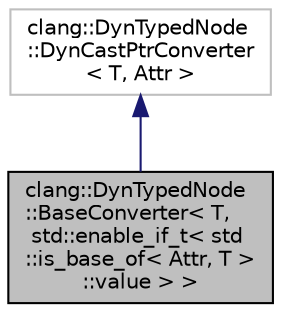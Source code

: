 digraph "clang::DynTypedNode::BaseConverter&lt; T, std::enable_if_t&lt; std::is_base_of&lt; Attr, T &gt;::value &gt; &gt;"
{
 // LATEX_PDF_SIZE
  bgcolor="transparent";
  edge [fontname="Helvetica",fontsize="10",labelfontname="Helvetica",labelfontsize="10"];
  node [fontname="Helvetica",fontsize="10",shape=record];
  Node1 [label="clang::DynTypedNode\l::BaseConverter\< T,\l std::enable_if_t\< std\l::is_base_of\< Attr, T \>\l::value \> \>",height=0.2,width=0.4,color="black", fillcolor="grey75", style="filled", fontcolor="black",tooltip=" "];
  Node2 -> Node1 [dir="back",color="midnightblue",fontsize="10",style="solid",fontname="Helvetica"];
  Node2 [label="clang::DynTypedNode\l::DynCastPtrConverter\l\< T, Attr \>",height=0.2,width=0.4,color="grey75",tooltip="Converter that uses dyn_cast<T> from a stored BaseT*."];
}
